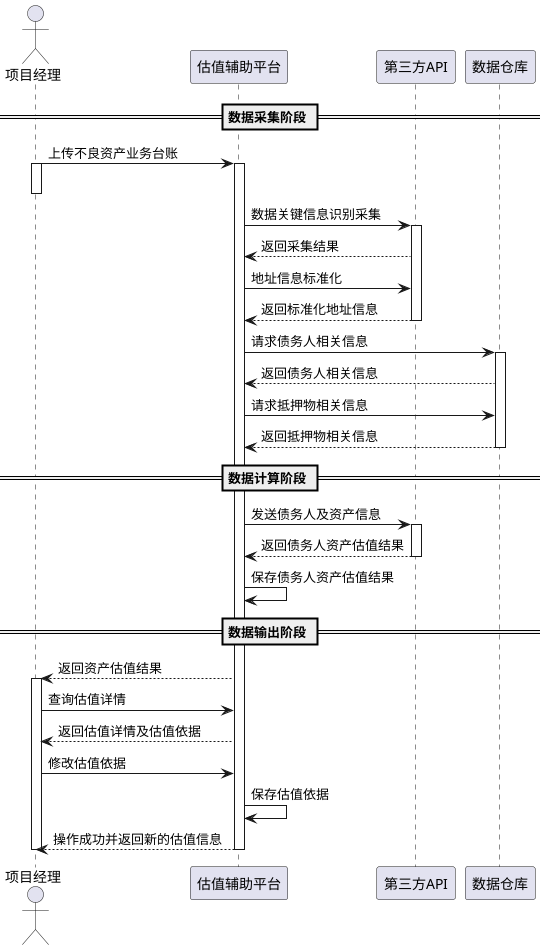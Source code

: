 @startuml
actor 项目经理
participant 估值辅助平台
participant 第三方API
participant 数据仓库

== 数据采集阶段 ==
项目经理 -> 估值辅助平台: 上传不良资产业务台账
activate 项目经理
deactivate 项目经理
activate 估值辅助平台
估值辅助平台 -> 第三方API: 数据关键信息识别采集
activate 第三方API
第三方API --> 估值辅助平台: 返回采集结果
估值辅助平台 -> 第三方API: 地址信息标准化
第三方API --> 估值辅助平台: 返回标准化地址信息
deactivate 第三方API
估值辅助平台 -> 数据仓库: 请求债务人相关信息
activate 数据仓库
数据仓库 --> 估值辅助平台: 返回债务人相关信息
估值辅助平台 -> 数据仓库: 请求抵押物相关信息
数据仓库 --> 估值辅助平台: 返回抵押物相关信息
deactivate 数据仓库
== 数据计算阶段 ==
估值辅助平台 -> 第三方API: 发送债务人及资产信息
activate 第三方API
第三方API --> 估值辅助平台: 返回债务人资产估值结果
deactivate 第三方API
估值辅助平台 -> 估值辅助平台: 保存债务人资产估值结果
== 数据输出阶段 ==
估值辅助平台 --> 项目经理: 返回资产估值结果
activate 项目经理
项目经理 -> 估值辅助平台: 查询估值详情
估值辅助平台 --> 项目经理: 返回估值详情及估值依据
项目经理 -> 估值辅助平台: 修改估值依据
估值辅助平台 -> 估值辅助平台: 保存估值依据
估值辅助平台 --> 项目经理: 操作成功并返回新的估值信息
deactivate 项目经理
deactivate 估值辅助平台
@enduml